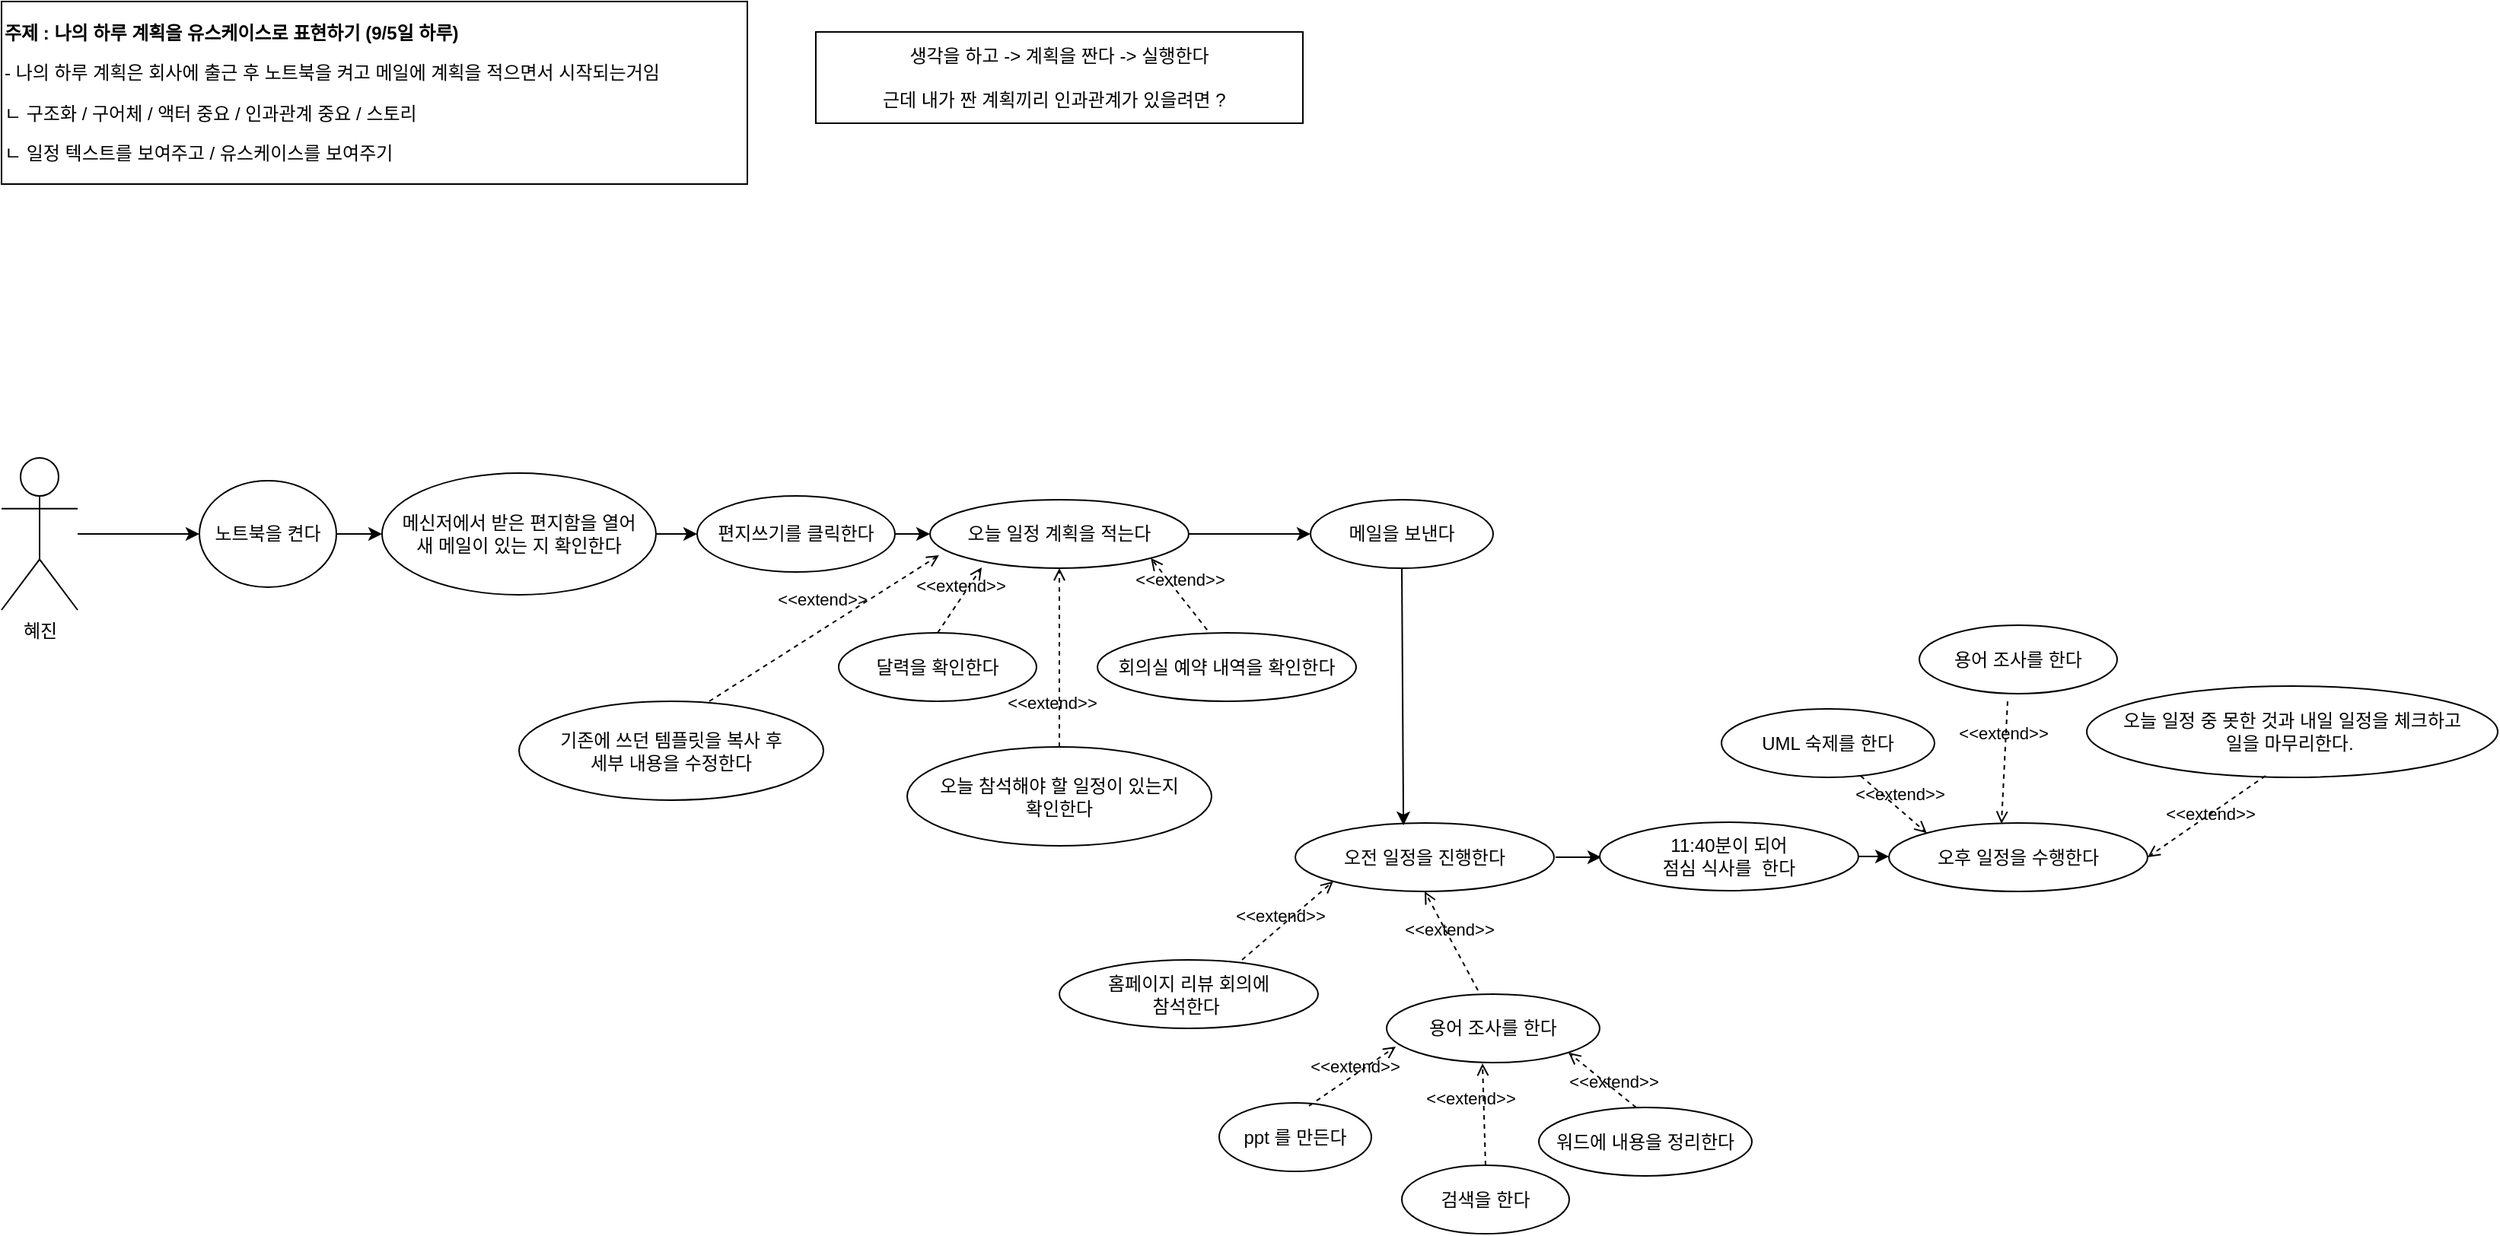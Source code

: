 <mxfile version="21.7.2" type="github">
  <diagram name="페이지-1" id="b-UZYAw1pXOODbbfBWXU">
    <mxGraphModel dx="2074" dy="-59" grid="1" gridSize="10" guides="1" tooltips="1" connect="1" arrows="1" fold="1" page="1" pageScale="1" pageWidth="827" pageHeight="1169" math="0" shadow="0">
      <root>
        <mxCell id="0" />
        <mxCell id="1" parent="0" />
        <mxCell id="Z9UkNsEjIgAB2yaQEzFp-3" value="생각을 하고 -&amp;gt; 계획을 짠다 -&amp;gt; 실행한다&lt;br&gt;&lt;br&gt;근데 내가 짠 계획끼리 인과관계가 있을려면 ?&amp;nbsp;&amp;nbsp;" style="rounded=0;whiteSpace=wrap;html=1;" parent="1" vertex="1">
          <mxGeometry x="545" y="1200" width="320" height="60" as="geometry" />
        </mxCell>
        <mxCell id="bCG06Xong5YbKZuL8soF-1" value="&lt;p&gt;&lt;strong&gt;주제 : 나의 하루 계획을 유스케이스로 표현하기 (9/5일 하루)&lt;/strong&gt;&lt;/p&gt;- 나의 하루 계획은 회사에 출근 후 노트북을 켜고 메일에 계획을 적으면서 시작되는거임&amp;nbsp;&lt;br&gt;&lt;p&gt;ㄴ 구조화  / 구어체 / 액터 중요 / 인과관계 중요  / 스토리&lt;/p&gt;&lt;p&gt;&lt;span style=&quot;background-color: initial;&quot;&gt;ㄴ 일정 텍스트를 보여주고 / 유스케이스를 보여주기&lt;/span&gt;&lt;/p&gt;" style="rounded=0;whiteSpace=wrap;html=1;align=left;" parent="1" vertex="1">
          <mxGeometry x="10" y="1180" width="490" height="120" as="geometry" />
        </mxCell>
        <mxCell id="bCG06Xong5YbKZuL8soF-35" value="" style="edgeStyle=orthogonalEdgeStyle;rounded=0;orthogonalLoop=1;jettySize=auto;html=1;" parent="1" edge="1">
          <mxGeometry relative="1" as="geometry">
            <mxPoint x="1031" y="1742.5" as="sourcePoint" />
            <mxPoint x="1061" y="1743" as="targetPoint" />
          </mxGeometry>
        </mxCell>
        <mxCell id="bCG06Xong5YbKZuL8soF-15" value="오전 일정을 진행한다" style="ellipse;whiteSpace=wrap;html=1;" parent="1" vertex="1">
          <mxGeometry x="860" y="1720" width="170" height="45" as="geometry" />
        </mxCell>
        <mxCell id="bCG06Xong5YbKZuL8soF-16" value="용어 조사를 한다" style="ellipse;whiteSpace=wrap;html=1;" parent="1" vertex="1">
          <mxGeometry x="1270" y="1590" width="130" height="45" as="geometry" />
        </mxCell>
        <mxCell id="bCG06Xong5YbKZuL8soF-17" value="UML 숙제를 한다" style="ellipse;whiteSpace=wrap;html=1;" parent="1" vertex="1">
          <mxGeometry x="1140" y="1645" width="140" height="45" as="geometry" />
        </mxCell>
        <mxCell id="bCG06Xong5YbKZuL8soF-18" value="홈페이지 리뷰 회의에 &lt;br&gt;참석한다&amp;nbsp;" style="ellipse;whiteSpace=wrap;html=1;" parent="1" vertex="1">
          <mxGeometry x="705" y="1810" width="170" height="45" as="geometry" />
        </mxCell>
        <mxCell id="bCG06Xong5YbKZuL8soF-19" value="오늘 일정 중 못한 것과 내일 일정을 체크하고&lt;br&gt;일을 마무리한다.&amp;nbsp;" style="ellipse;whiteSpace=wrap;html=1;" parent="1" vertex="1">
          <mxGeometry x="1380" y="1630" width="270" height="60" as="geometry" />
        </mxCell>
        <mxCell id="bCG06Xong5YbKZuL8soF-32" value="오후 일정을 수행한다" style="ellipse;whiteSpace=wrap;html=1;" parent="1" vertex="1">
          <mxGeometry x="1250" y="1720" width="170" height="45" as="geometry" />
        </mxCell>
        <mxCell id="bCG06Xong5YbKZuL8soF-36" value="" style="edgeStyle=orthogonalEdgeStyle;rounded=0;orthogonalLoop=1;jettySize=auto;html=1;" parent="1" source="bCG06Xong5YbKZuL8soF-34" target="bCG06Xong5YbKZuL8soF-32" edge="1">
          <mxGeometry relative="1" as="geometry" />
        </mxCell>
        <mxCell id="bCG06Xong5YbKZuL8soF-34" value="11:40분이 되어 &lt;br&gt;점심 식사를&amp;nbsp; 한다" style="ellipse;whiteSpace=wrap;html=1;" parent="1" vertex="1">
          <mxGeometry x="1060" y="1719.5" width="170" height="45" as="geometry" />
        </mxCell>
        <mxCell id="bCG06Xong5YbKZuL8soF-37" value="용어 조사를 한다" style="ellipse;whiteSpace=wrap;html=1;" parent="1" vertex="1">
          <mxGeometry x="920" y="1832.5" width="140" height="45" as="geometry" />
        </mxCell>
        <mxCell id="bCG06Xong5YbKZuL8soF-38" value="검색을 한다" style="ellipse;whiteSpace=wrap;html=1;" parent="1" vertex="1">
          <mxGeometry x="930" y="1945" width="110" height="45" as="geometry" />
        </mxCell>
        <mxCell id="bCG06Xong5YbKZuL8soF-39" value="워드에 내용을 정리한다" style="ellipse;whiteSpace=wrap;html=1;" parent="1" vertex="1">
          <mxGeometry x="1020" y="1907" width="140" height="45" as="geometry" />
        </mxCell>
        <mxCell id="bCG06Xong5YbKZuL8soF-40" value="ppt 를 만든다" style="ellipse;whiteSpace=wrap;html=1;" parent="1" vertex="1">
          <mxGeometry x="810" y="1904" width="100" height="45" as="geometry" />
        </mxCell>
        <mxCell id="HdQIe0lHVReNmPLPV30v-5" value="&amp;lt;&amp;lt;extend&amp;gt;&amp;gt;" style="html=1;verticalAlign=bottom;labelBackgroundColor=none;endArrow=open;endFill=0;dashed=1;rounded=0;entryX=0;entryY=1;entryDx=0;entryDy=0;exitX=0.706;exitY=0;exitDx=0;exitDy=0;exitPerimeter=0;" parent="1" source="bCG06Xong5YbKZuL8soF-18" target="bCG06Xong5YbKZuL8soF-15" edge="1">
          <mxGeometry x="-0.187" y="-1" width="160" relative="1" as="geometry">
            <mxPoint x="890" y="1810" as="sourcePoint" />
            <mxPoint x="587" y="1797" as="targetPoint" />
            <mxPoint as="offset" />
          </mxGeometry>
        </mxCell>
        <mxCell id="HdQIe0lHVReNmPLPV30v-9" value="&amp;lt;&amp;lt;extend&amp;gt;&amp;gt;" style="html=1;verticalAlign=bottom;labelBackgroundColor=none;endArrow=open;endFill=0;dashed=1;rounded=0;exitX=0.5;exitY=0;exitDx=0;exitDy=0;entryX=0.45;entryY=1.011;entryDx=0;entryDy=0;entryPerimeter=0;" parent="1" source="bCG06Xong5YbKZuL8soF-38" target="bCG06Xong5YbKZuL8soF-37" edge="1">
          <mxGeometry x="0.041" y="9" width="160" relative="1" as="geometry">
            <mxPoint x="990" y="1879" as="sourcePoint" />
            <mxPoint x="970" y="1900" as="targetPoint" />
            <mxPoint as="offset" />
          </mxGeometry>
        </mxCell>
        <mxCell id="HdQIe0lHVReNmPLPV30v-10" value="&amp;lt;&amp;lt;extend&amp;gt;&amp;gt;" style="html=1;verticalAlign=bottom;labelBackgroundColor=none;endArrow=open;endFill=0;dashed=1;rounded=0;entryX=1;entryY=1;entryDx=0;entryDy=0;exitX=0.457;exitY=0;exitDx=0;exitDy=0;exitPerimeter=0;" parent="1" source="bCG06Xong5YbKZuL8soF-39" target="bCG06Xong5YbKZuL8soF-37" edge="1">
          <mxGeometry x="-0.465" y="4" width="160" relative="1" as="geometry">
            <mxPoint x="1130" y="1890" as="sourcePoint" />
            <mxPoint x="1003" y="1912.5" as="targetPoint" />
            <mxPoint y="-1" as="offset" />
          </mxGeometry>
        </mxCell>
        <mxCell id="bCG06Xong5YbKZuL8soF-28" value="" style="edgeStyle=orthogonalEdgeStyle;rounded=0;orthogonalLoop=1;jettySize=auto;html=1;" parent="1" source="bCG06Xong5YbKZuL8soF-2" target="Z9UkNsEjIgAB2yaQEzFp-6" edge="1">
          <mxGeometry relative="1" as="geometry" />
        </mxCell>
        <mxCell id="bCG06Xong5YbKZuL8soF-2" value="편지쓰기를 클릭한다" style="ellipse;whiteSpace=wrap;html=1;" parent="1" vertex="1">
          <mxGeometry x="467" y="1505" width="130" height="50" as="geometry" />
        </mxCell>
        <mxCell id="Z9UkNsEjIgAB2yaQEzFp-11" value="오늘 참석해야 할 일정이 있는지 &lt;br&gt;확인한다" style="ellipse;whiteSpace=wrap;html=1;" parent="1" vertex="1">
          <mxGeometry x="605" y="1670" width="200" height="65" as="geometry" />
        </mxCell>
        <mxCell id="bCG06Xong5YbKZuL8soF-26" value="" style="edgeStyle=orthogonalEdgeStyle;rounded=0;orthogonalLoop=1;jettySize=auto;html=1;" parent="1" source="bCG06Xong5YbKZuL8soF-6" target="bCG06Xong5YbKZuL8soF-7" edge="1">
          <mxGeometry relative="1" as="geometry" />
        </mxCell>
        <mxCell id="bCG06Xong5YbKZuL8soF-6" value="노트북을 켠다" style="ellipse;whiteSpace=wrap;html=1;" parent="1" vertex="1">
          <mxGeometry x="140" y="1495" width="90" height="70" as="geometry" />
        </mxCell>
        <mxCell id="bCG06Xong5YbKZuL8soF-27" value="" style="edgeStyle=orthogonalEdgeStyle;rounded=0;orthogonalLoop=1;jettySize=auto;html=1;" parent="1" source="bCG06Xong5YbKZuL8soF-7" target="bCG06Xong5YbKZuL8soF-2" edge="1">
          <mxGeometry relative="1" as="geometry" />
        </mxCell>
        <mxCell id="bCG06Xong5YbKZuL8soF-7" value="메신저에서&amp;nbsp;받은 편지함을 열어&lt;br&gt;새 메일이 있는 지 확인한다" style="ellipse;whiteSpace=wrap;html=1;" parent="1" vertex="1">
          <mxGeometry x="260" y="1490" width="180" height="80" as="geometry" />
        </mxCell>
        <mxCell id="Z9UkNsEjIgAB2yaQEzFp-6" value="오늘 일정 계획을 적는다" style="ellipse;whiteSpace=wrap;html=1;" parent="1" vertex="1">
          <mxGeometry x="620" y="1507.5" width="170" height="45" as="geometry" />
        </mxCell>
        <mxCell id="bCG06Xong5YbKZuL8soF-10" value="달력을 확인한다" style="ellipse;whiteSpace=wrap;html=1;" parent="1" vertex="1">
          <mxGeometry x="560" y="1595" width="130" height="45" as="geometry" />
        </mxCell>
        <mxCell id="bCG06Xong5YbKZuL8soF-11" value="회의실 예약 내역을 확인한다" style="ellipse;whiteSpace=wrap;html=1;" parent="1" vertex="1">
          <mxGeometry x="730" y="1595" width="170" height="45" as="geometry" />
        </mxCell>
        <mxCell id="Z9UkNsEjIgAB2yaQEzFp-12" value="기존에 쓰던 템플릿을 복사 후&lt;br&gt;세부 내용을 수정한다" style="ellipse;whiteSpace=wrap;html=1;" parent="1" vertex="1">
          <mxGeometry x="350" y="1640" width="200" height="65" as="geometry" />
        </mxCell>
        <mxCell id="HdQIe0lHVReNmPLPV30v-2" value="&amp;lt;&amp;lt;extend&amp;gt;&amp;gt;" style="html=1;verticalAlign=bottom;labelBackgroundColor=none;endArrow=open;endFill=0;dashed=1;rounded=0;exitX=0.5;exitY=0;exitDx=0;exitDy=0;entryX=0.2;entryY=0.989;entryDx=0;entryDy=0;entryPerimeter=0;" parent="1" source="bCG06Xong5YbKZuL8soF-10" target="Z9UkNsEjIgAB2yaQEzFp-6" edge="1">
          <mxGeometry width="160" relative="1" as="geometry">
            <mxPoint x="690" y="1570" as="sourcePoint" />
            <mxPoint x="630" y="1560" as="targetPoint" />
          </mxGeometry>
        </mxCell>
        <mxCell id="HdQIe0lHVReNmPLPV30v-3" value="&amp;lt;&amp;lt;extend&amp;gt;&amp;gt;" style="html=1;verticalAlign=bottom;labelBackgroundColor=none;endArrow=open;endFill=0;dashed=1;rounded=0;exitX=0.625;exitY=0;exitDx=0;exitDy=0;exitPerimeter=0;entryX=0.035;entryY=0.811;entryDx=0;entryDy=0;entryPerimeter=0;" parent="1" source="Z9UkNsEjIgAB2yaQEzFp-12" target="Z9UkNsEjIgAB2yaQEzFp-6" edge="1">
          <mxGeometry x="0.041" y="9" width="160" relative="1" as="geometry">
            <mxPoint x="630" y="1540" as="sourcePoint" />
            <mxPoint x="450" y="1580" as="targetPoint" />
            <mxPoint as="offset" />
          </mxGeometry>
        </mxCell>
        <mxCell id="HdQIe0lHVReNmPLPV30v-1" value="&amp;lt;&amp;lt;extend&amp;gt;&amp;gt;" style="html=1;verticalAlign=bottom;labelBackgroundColor=none;endArrow=open;endFill=0;dashed=1;rounded=0;entryX=1;entryY=1;entryDx=0;entryDy=0;exitX=0.424;exitY=-0.044;exitDx=0;exitDy=0;exitPerimeter=0;" parent="1" source="bCG06Xong5YbKZuL8soF-11" target="Z9UkNsEjIgAB2yaQEzFp-6" edge="1">
          <mxGeometry width="160" relative="1" as="geometry">
            <mxPoint x="810" y="1610" as="sourcePoint" />
            <mxPoint x="890" y="1551.5" as="targetPoint" />
          </mxGeometry>
        </mxCell>
        <mxCell id="HdQIe0lHVReNmPLPV30v-4" value="&amp;lt;&amp;lt;extend&amp;gt;&amp;gt;" style="html=1;verticalAlign=bottom;labelBackgroundColor=none;endArrow=open;endFill=0;dashed=1;rounded=0;entryX=0.5;entryY=1;entryDx=0;entryDy=0;exitX=0.5;exitY=0;exitDx=0;exitDy=0;" parent="1" source="Z9UkNsEjIgAB2yaQEzFp-11" target="Z9UkNsEjIgAB2yaQEzFp-6" edge="1">
          <mxGeometry x="-0.66" y="5" width="160" relative="1" as="geometry">
            <mxPoint x="860" y="1680" as="sourcePoint" />
            <mxPoint x="580" y="1650" as="targetPoint" />
            <mxPoint as="offset" />
          </mxGeometry>
        </mxCell>
        <mxCell id="Z9UkNsEjIgAB2yaQEzFp-9" value="메일을 보낸다" style="ellipse;whiteSpace=wrap;html=1;" parent="1" vertex="1">
          <mxGeometry x="870" y="1507.5" width="120" height="45" as="geometry" />
        </mxCell>
        <mxCell id="bCG06Xong5YbKZuL8soF-29" value="" style="edgeStyle=orthogonalEdgeStyle;rounded=0;orthogonalLoop=1;jettySize=auto;html=1;" parent="1" source="Z9UkNsEjIgAB2yaQEzFp-6" target="Z9UkNsEjIgAB2yaQEzFp-9" edge="1">
          <mxGeometry relative="1" as="geometry" />
        </mxCell>
        <mxCell id="HdQIe0lHVReNmPLPV30v-28" value="" style="edgeStyle=orthogonalEdgeStyle;rounded=0;orthogonalLoop=1;jettySize=auto;html=1;" parent="1" source="HdQIe0lHVReNmPLPV30v-14" target="bCG06Xong5YbKZuL8soF-6" edge="1">
          <mxGeometry relative="1" as="geometry" />
        </mxCell>
        <mxCell id="HdQIe0lHVReNmPLPV30v-14" value="혜진" style="shape=umlActor;verticalLabelPosition=bottom;verticalAlign=top;html=1;outlineConnect=0;" parent="1" vertex="1">
          <mxGeometry x="10" y="1480" width="50" height="100" as="geometry" />
        </mxCell>
        <mxCell id="HdQIe0lHVReNmPLPV30v-15" value="&amp;lt;&amp;lt;extend&amp;gt;&amp;gt;" style="html=1;verticalAlign=bottom;labelBackgroundColor=none;endArrow=open;endFill=0;dashed=1;rounded=0;entryX=0.043;entryY=0.767;entryDx=0;entryDy=0;entryPerimeter=0;exitX=0.59;exitY=0.044;exitDx=0;exitDy=0;exitPerimeter=0;" parent="1" source="bCG06Xong5YbKZuL8soF-40" target="bCG06Xong5YbKZuL8soF-37" edge="1">
          <mxGeometry x="0.005" y="-3" width="160" relative="1" as="geometry">
            <mxPoint x="930" y="1900" as="sourcePoint" />
            <mxPoint x="880" y="1930" as="targetPoint" />
            <mxPoint as="offset" />
          </mxGeometry>
        </mxCell>
        <mxCell id="HdQIe0lHVReNmPLPV30v-17" value="&amp;lt;&amp;lt;extend&amp;gt;&amp;gt;" style="html=1;verticalAlign=bottom;labelBackgroundColor=none;endArrow=open;endFill=0;dashed=1;rounded=0;entryX=0.5;entryY=1;entryDx=0;entryDy=0;" parent="1" target="bCG06Xong5YbKZuL8soF-15" edge="1">
          <mxGeometry x="-0.016" y="2" width="160" relative="1" as="geometry">
            <mxPoint x="980" y="1830" as="sourcePoint" />
            <mxPoint x="900" y="1802" as="targetPoint" />
            <mxPoint as="offset" />
          </mxGeometry>
        </mxCell>
        <mxCell id="HdQIe0lHVReNmPLPV30v-18" value="" style="endArrow=classic;html=1;rounded=0;entryX=0.418;entryY=0.033;entryDx=0;entryDy=0;entryPerimeter=0;exitX=0.5;exitY=1;exitDx=0;exitDy=0;" parent="1" source="Z9UkNsEjIgAB2yaQEzFp-9" target="bCG06Xong5YbKZuL8soF-15" edge="1">
          <mxGeometry width="50" height="50" relative="1" as="geometry">
            <mxPoint x="950" y="1580" as="sourcePoint" />
            <mxPoint x="1000" y="1530" as="targetPoint" />
          </mxGeometry>
        </mxCell>
        <mxCell id="HdQIe0lHVReNmPLPV30v-20" value="&amp;lt;&amp;lt;extend&amp;gt;&amp;gt;" style="html=1;verticalAlign=bottom;labelBackgroundColor=none;endArrow=open;endFill=0;dashed=1;rounded=0;exitX=0.653;exitY=0.978;exitDx=0;exitDy=0;exitPerimeter=0;entryX=0;entryY=0;entryDx=0;entryDy=0;" parent="1" source="bCG06Xong5YbKZuL8soF-17" target="bCG06Xong5YbKZuL8soF-32" edge="1">
          <mxGeometry x="0.164" y="1" width="160" relative="1" as="geometry">
            <mxPoint x="1312" y="1660.5" as="sourcePoint" />
            <mxPoint x="1320" y="1710" as="targetPoint" />
            <mxPoint as="offset" />
          </mxGeometry>
        </mxCell>
        <mxCell id="HdQIe0lHVReNmPLPV30v-22" value="&amp;lt;&amp;lt;extend&amp;gt;&amp;gt;" style="html=1;verticalAlign=bottom;labelBackgroundColor=none;endArrow=open;endFill=0;dashed=1;rounded=0;exitX=0.653;exitY=0.978;exitDx=0;exitDy=0;exitPerimeter=0;entryX=0.435;entryY=0.011;entryDx=0;entryDy=0;entryPerimeter=0;" parent="1" target="bCG06Xong5YbKZuL8soF-32" edge="1">
          <mxGeometry x="-0.252" y="-1" width="160" relative="1" as="geometry">
            <mxPoint x="1328" y="1640" as="sourcePoint" />
            <mxPoint x="1358" y="1740" as="targetPoint" />
            <mxPoint as="offset" />
          </mxGeometry>
        </mxCell>
        <mxCell id="HdQIe0lHVReNmPLPV30v-24" value="&amp;lt;&amp;lt;extend&amp;gt;&amp;gt;" style="html=1;verticalAlign=bottom;labelBackgroundColor=none;endArrow=open;endFill=0;dashed=1;rounded=0;exitX=0.435;exitY=0.983;exitDx=0;exitDy=0;exitPerimeter=0;entryX=1;entryY=0.5;entryDx=0;entryDy=0;" parent="1" source="bCG06Xong5YbKZuL8soF-19" target="bCG06Xong5YbKZuL8soF-32" edge="1">
          <mxGeometry x="0.036" y="7" width="160" relative="1" as="geometry">
            <mxPoint x="1474" y="1720" as="sourcePoint" />
            <mxPoint x="1470" y="1800" as="targetPoint" />
            <mxPoint as="offset" />
          </mxGeometry>
        </mxCell>
      </root>
    </mxGraphModel>
  </diagram>
</mxfile>
